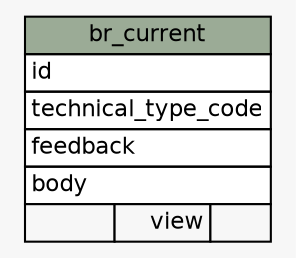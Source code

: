 // dot 2.36.0 on Windows 10 10.0
// SchemaSpy rev 590
digraph "br_current" {
  graph [
    rankdir="RL"
    bgcolor="#f7f7f7"
    nodesep="0.18"
    ranksep="0.46"
    fontname="Helvetica"
    fontsize="11"
  ];
  node [
    fontname="Helvetica"
    fontsize="11"
    shape="plaintext"
  ];
  edge [
    arrowsize="0.8"
  ];
  "br_current" [
    label=<
    <TABLE BORDER="0" CELLBORDER="1" CELLSPACING="0" BGCOLOR="#ffffff">
      <TR><TD COLSPAN="3" BGCOLOR="#9bab96" ALIGN="CENTER">br_current</TD></TR>
      <TR><TD PORT="id" COLSPAN="3" ALIGN="LEFT">id</TD></TR>
      <TR><TD PORT="technical_type_code" COLSPAN="3" ALIGN="LEFT">technical_type_code</TD></TR>
      <TR><TD PORT="feedback" COLSPAN="3" ALIGN="LEFT">feedback</TD></TR>
      <TR><TD PORT="body" COLSPAN="3" ALIGN="LEFT">body</TD></TR>
      <TR><TD ALIGN="LEFT" BGCOLOR="#f7f7f7">  </TD><TD ALIGN="RIGHT" BGCOLOR="#f7f7f7">view</TD><TD ALIGN="RIGHT" BGCOLOR="#f7f7f7">  </TD></TR>
    </TABLE>>
    URL="tables/br_current.html"
    tooltip="br_current"
  ];
}
